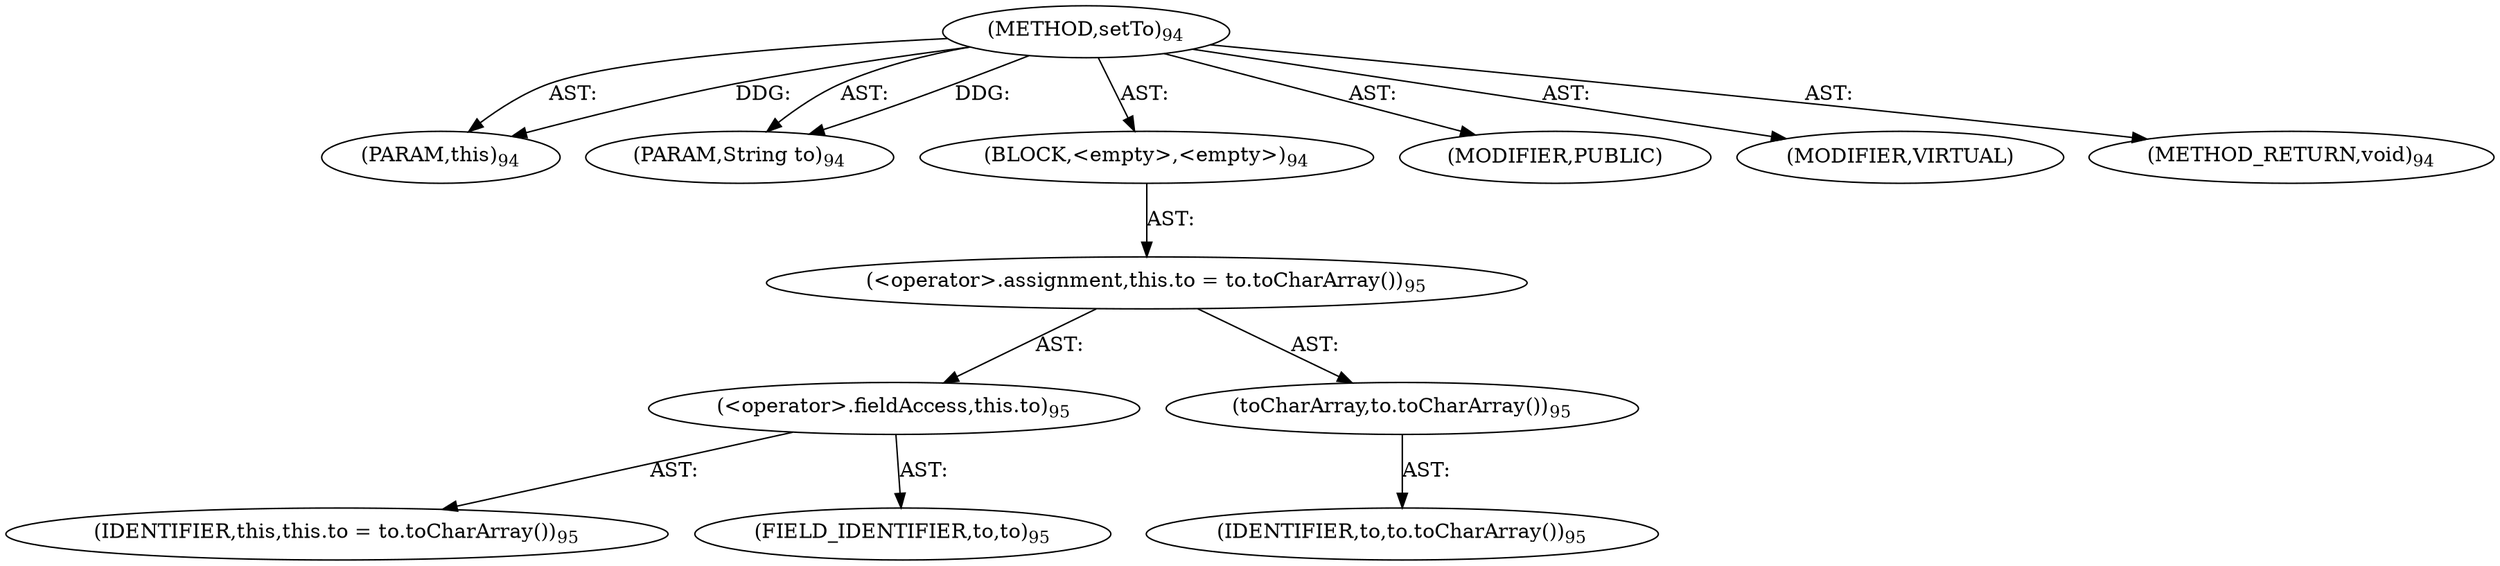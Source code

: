 digraph "setTo" {  
"111669149698" [label = <(METHOD,setTo)<SUB>94</SUB>> ]
"115964116992" [label = <(PARAM,this)<SUB>94</SUB>> ]
"115964116997" [label = <(PARAM,String to)<SUB>94</SUB>> ]
"25769803782" [label = <(BLOCK,&lt;empty&gt;,&lt;empty&gt;)<SUB>94</SUB>> ]
"30064771093" [label = <(&lt;operator&gt;.assignment,this.to = to.toCharArray())<SUB>95</SUB>> ]
"30064771094" [label = <(&lt;operator&gt;.fieldAccess,this.to)<SUB>95</SUB>> ]
"68719476736" [label = <(IDENTIFIER,this,this.to = to.toCharArray())<SUB>95</SUB>> ]
"55834574854" [label = <(FIELD_IDENTIFIER,to,to)<SUB>95</SUB>> ]
"30064771095" [label = <(toCharArray,to.toCharArray())<SUB>95</SUB>> ]
"68719476752" [label = <(IDENTIFIER,to,to.toCharArray())<SUB>95</SUB>> ]
"133143986183" [label = <(MODIFIER,PUBLIC)> ]
"133143986184" [label = <(MODIFIER,VIRTUAL)> ]
"128849018882" [label = <(METHOD_RETURN,void)<SUB>94</SUB>> ]
  "111669149698" -> "115964116992"  [ label = "AST: "] 
  "111669149698" -> "115964116997"  [ label = "AST: "] 
  "111669149698" -> "25769803782"  [ label = "AST: "] 
  "111669149698" -> "133143986183"  [ label = "AST: "] 
  "111669149698" -> "133143986184"  [ label = "AST: "] 
  "111669149698" -> "128849018882"  [ label = "AST: "] 
  "25769803782" -> "30064771093"  [ label = "AST: "] 
  "30064771093" -> "30064771094"  [ label = "AST: "] 
  "30064771093" -> "30064771095"  [ label = "AST: "] 
  "30064771094" -> "68719476736"  [ label = "AST: "] 
  "30064771094" -> "55834574854"  [ label = "AST: "] 
  "30064771095" -> "68719476752"  [ label = "AST: "] 
  "111669149698" -> "115964116992"  [ label = "DDG: "] 
  "111669149698" -> "115964116997"  [ label = "DDG: "] 
}
